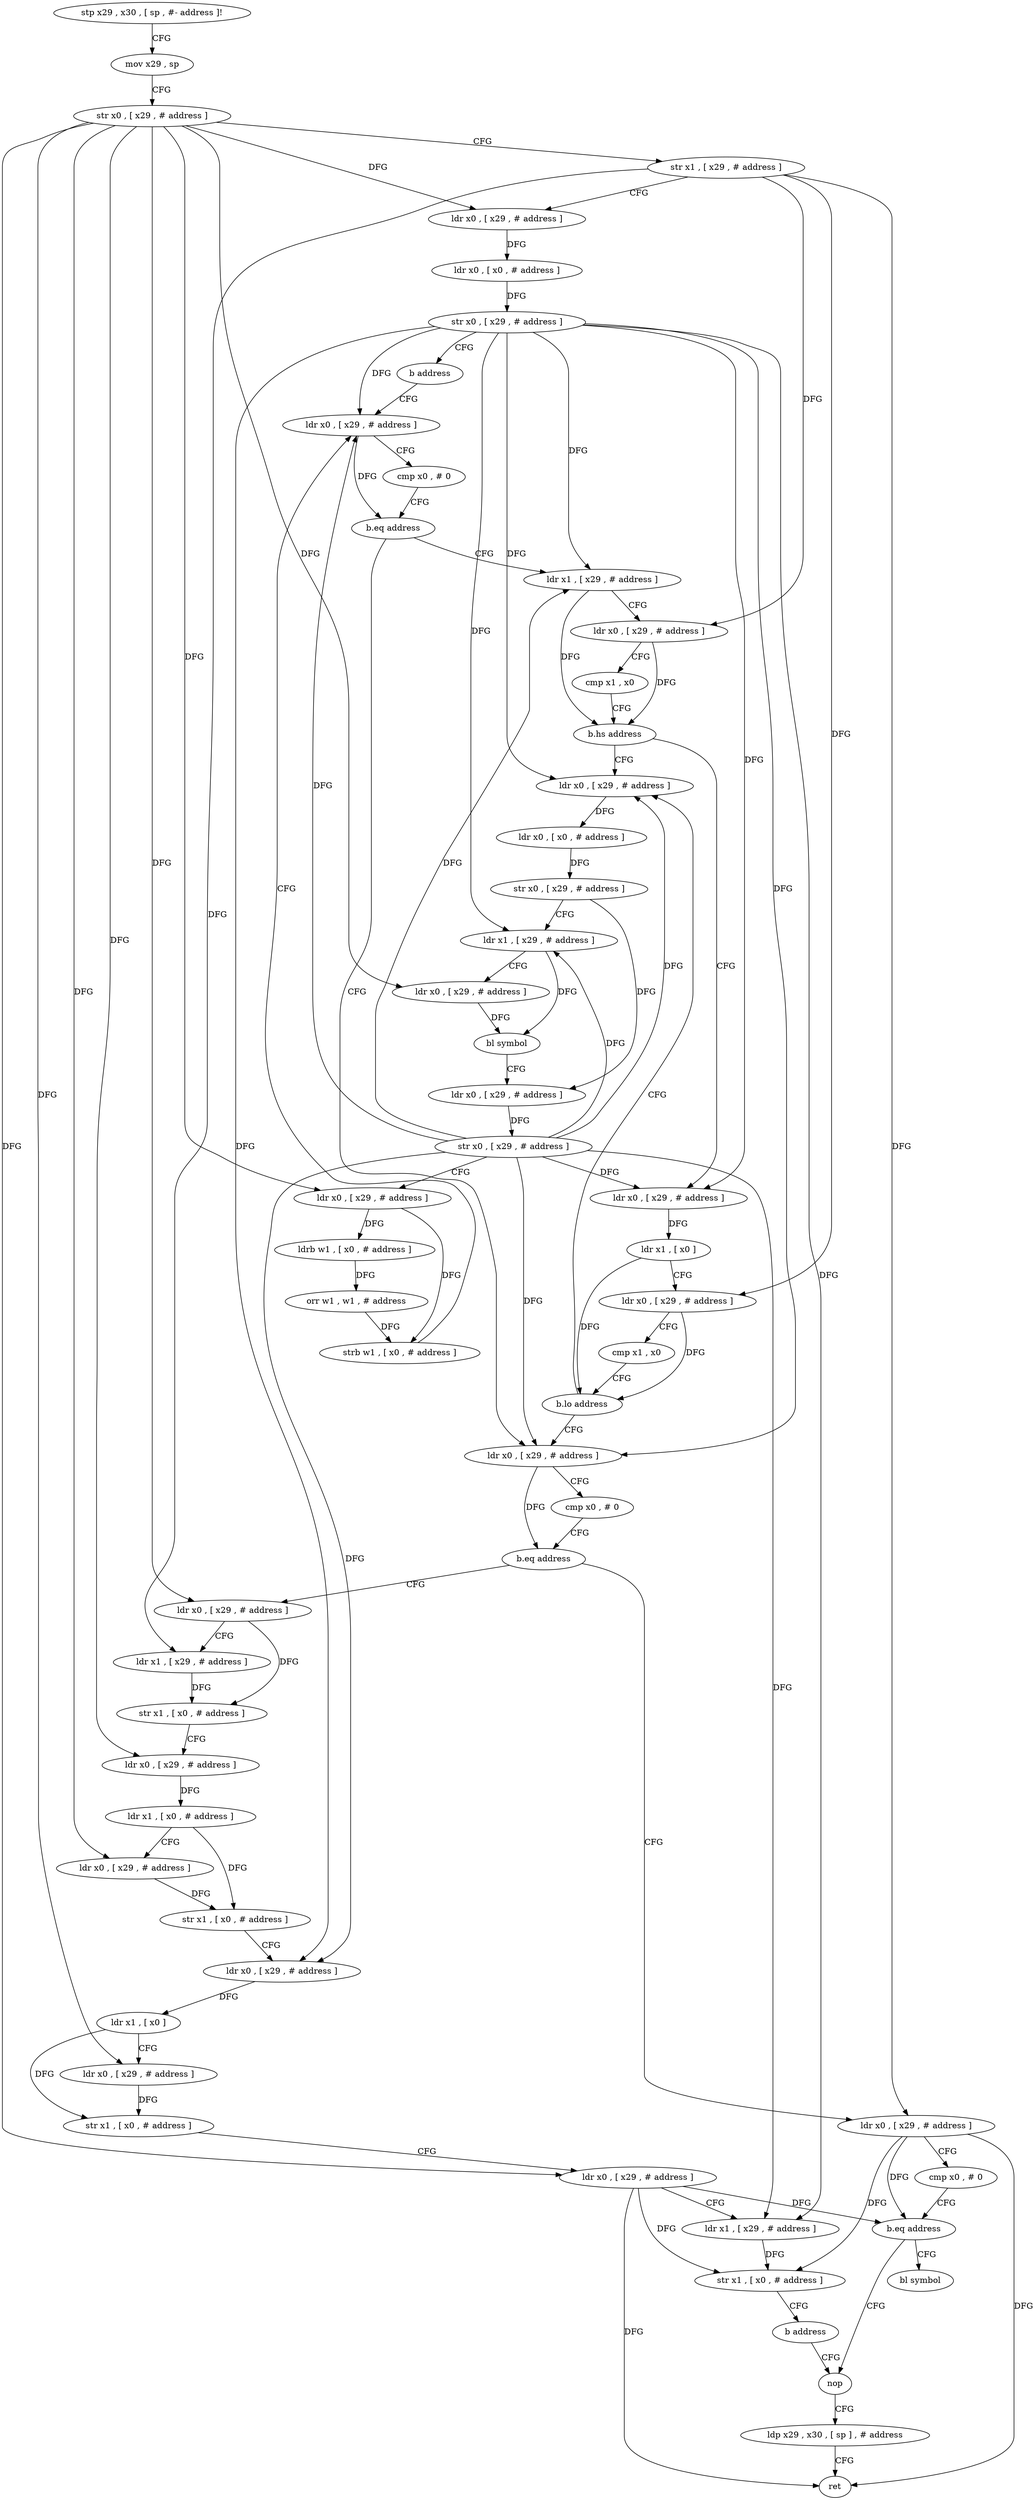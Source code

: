 digraph "func" {
"246008" [label = "stp x29 , x30 , [ sp , #- address ]!" ]
"246012" [label = "mov x29 , sp" ]
"246016" [label = "str x0 , [ x29 , # address ]" ]
"246020" [label = "str x1 , [ x29 , # address ]" ]
"246024" [label = "ldr x0 , [ x29 , # address ]" ]
"246028" [label = "ldr x0 , [ x0 , # address ]" ]
"246032" [label = "str x0 , [ x29 , # address ]" ]
"246036" [label = "b address" ]
"246088" [label = "ldr x0 , [ x29 , # address ]" ]
"246092" [label = "cmp x0 , # 0" ]
"246096" [label = "b.eq address" ]
"246136" [label = "ldr x0 , [ x29 , # address ]" ]
"246100" [label = "ldr x1 , [ x29 , # address ]" ]
"246140" [label = "cmp x0 , # 0" ]
"246144" [label = "b.eq address" ]
"246208" [label = "ldr x0 , [ x29 , # address ]" ]
"246148" [label = "ldr x0 , [ x29 , # address ]" ]
"246104" [label = "ldr x0 , [ x29 , # address ]" ]
"246108" [label = "cmp x1 , x0" ]
"246112" [label = "b.hs address" ]
"246040" [label = "ldr x0 , [ x29 , # address ]" ]
"246116" [label = "ldr x0 , [ x29 , # address ]" ]
"246212" [label = "cmp x0 , # 0" ]
"246216" [label = "b.eq address" ]
"246224" [label = "nop" ]
"246220" [label = "bl symbol" ]
"246152" [label = "ldr x1 , [ x29 , # address ]" ]
"246156" [label = "str x1 , [ x0 , # address ]" ]
"246160" [label = "ldr x0 , [ x29 , # address ]" ]
"246164" [label = "ldr x1 , [ x0 , # address ]" ]
"246168" [label = "ldr x0 , [ x29 , # address ]" ]
"246172" [label = "str x1 , [ x0 , # address ]" ]
"246176" [label = "ldr x0 , [ x29 , # address ]" ]
"246180" [label = "ldr x1 , [ x0 ]" ]
"246184" [label = "ldr x0 , [ x29 , # address ]" ]
"246188" [label = "str x1 , [ x0 , # address ]" ]
"246192" [label = "ldr x0 , [ x29 , # address ]" ]
"246196" [label = "ldr x1 , [ x29 , # address ]" ]
"246200" [label = "str x1 , [ x0 , # address ]" ]
"246204" [label = "b address" ]
"246044" [label = "ldr x0 , [ x0 , # address ]" ]
"246048" [label = "str x0 , [ x29 , # address ]" ]
"246052" [label = "ldr x1 , [ x29 , # address ]" ]
"246056" [label = "ldr x0 , [ x29 , # address ]" ]
"246060" [label = "bl symbol" ]
"246064" [label = "ldr x0 , [ x29 , # address ]" ]
"246068" [label = "str x0 , [ x29 , # address ]" ]
"246072" [label = "ldr x0 , [ x29 , # address ]" ]
"246076" [label = "ldrb w1 , [ x0 , # address ]" ]
"246080" [label = "orr w1 , w1 , # address" ]
"246084" [label = "strb w1 , [ x0 , # address ]" ]
"246120" [label = "ldr x1 , [ x0 ]" ]
"246124" [label = "ldr x0 , [ x29 , # address ]" ]
"246128" [label = "cmp x1 , x0" ]
"246132" [label = "b.lo address" ]
"246228" [label = "ldp x29 , x30 , [ sp ] , # address" ]
"246232" [label = "ret" ]
"246008" -> "246012" [ label = "CFG" ]
"246012" -> "246016" [ label = "CFG" ]
"246016" -> "246020" [ label = "CFG" ]
"246016" -> "246024" [ label = "DFG" ]
"246016" -> "246148" [ label = "DFG" ]
"246016" -> "246160" [ label = "DFG" ]
"246016" -> "246168" [ label = "DFG" ]
"246016" -> "246184" [ label = "DFG" ]
"246016" -> "246192" [ label = "DFG" ]
"246016" -> "246056" [ label = "DFG" ]
"246016" -> "246072" [ label = "DFG" ]
"246020" -> "246024" [ label = "CFG" ]
"246020" -> "246104" [ label = "DFG" ]
"246020" -> "246208" [ label = "DFG" ]
"246020" -> "246152" [ label = "DFG" ]
"246020" -> "246124" [ label = "DFG" ]
"246024" -> "246028" [ label = "DFG" ]
"246028" -> "246032" [ label = "DFG" ]
"246032" -> "246036" [ label = "CFG" ]
"246032" -> "246088" [ label = "DFG" ]
"246032" -> "246136" [ label = "DFG" ]
"246032" -> "246100" [ label = "DFG" ]
"246032" -> "246176" [ label = "DFG" ]
"246032" -> "246196" [ label = "DFG" ]
"246032" -> "246040" [ label = "DFG" ]
"246032" -> "246052" [ label = "DFG" ]
"246032" -> "246116" [ label = "DFG" ]
"246036" -> "246088" [ label = "CFG" ]
"246088" -> "246092" [ label = "CFG" ]
"246088" -> "246096" [ label = "DFG" ]
"246092" -> "246096" [ label = "CFG" ]
"246096" -> "246136" [ label = "CFG" ]
"246096" -> "246100" [ label = "CFG" ]
"246136" -> "246140" [ label = "CFG" ]
"246136" -> "246144" [ label = "DFG" ]
"246100" -> "246104" [ label = "CFG" ]
"246100" -> "246112" [ label = "DFG" ]
"246140" -> "246144" [ label = "CFG" ]
"246144" -> "246208" [ label = "CFG" ]
"246144" -> "246148" [ label = "CFG" ]
"246208" -> "246212" [ label = "CFG" ]
"246208" -> "246216" [ label = "DFG" ]
"246208" -> "246200" [ label = "DFG" ]
"246208" -> "246232" [ label = "DFG" ]
"246148" -> "246152" [ label = "CFG" ]
"246148" -> "246156" [ label = "DFG" ]
"246104" -> "246108" [ label = "CFG" ]
"246104" -> "246112" [ label = "DFG" ]
"246108" -> "246112" [ label = "CFG" ]
"246112" -> "246040" [ label = "CFG" ]
"246112" -> "246116" [ label = "CFG" ]
"246040" -> "246044" [ label = "DFG" ]
"246116" -> "246120" [ label = "DFG" ]
"246212" -> "246216" [ label = "CFG" ]
"246216" -> "246224" [ label = "CFG" ]
"246216" -> "246220" [ label = "CFG" ]
"246224" -> "246228" [ label = "CFG" ]
"246152" -> "246156" [ label = "DFG" ]
"246156" -> "246160" [ label = "CFG" ]
"246160" -> "246164" [ label = "DFG" ]
"246164" -> "246168" [ label = "CFG" ]
"246164" -> "246172" [ label = "DFG" ]
"246168" -> "246172" [ label = "DFG" ]
"246172" -> "246176" [ label = "CFG" ]
"246176" -> "246180" [ label = "DFG" ]
"246180" -> "246184" [ label = "CFG" ]
"246180" -> "246188" [ label = "DFG" ]
"246184" -> "246188" [ label = "DFG" ]
"246188" -> "246192" [ label = "CFG" ]
"246192" -> "246196" [ label = "CFG" ]
"246192" -> "246216" [ label = "DFG" ]
"246192" -> "246200" [ label = "DFG" ]
"246192" -> "246232" [ label = "DFG" ]
"246196" -> "246200" [ label = "DFG" ]
"246200" -> "246204" [ label = "CFG" ]
"246204" -> "246224" [ label = "CFG" ]
"246044" -> "246048" [ label = "DFG" ]
"246048" -> "246052" [ label = "CFG" ]
"246048" -> "246064" [ label = "DFG" ]
"246052" -> "246056" [ label = "CFG" ]
"246052" -> "246060" [ label = "DFG" ]
"246056" -> "246060" [ label = "DFG" ]
"246060" -> "246064" [ label = "CFG" ]
"246064" -> "246068" [ label = "DFG" ]
"246068" -> "246072" [ label = "CFG" ]
"246068" -> "246088" [ label = "DFG" ]
"246068" -> "246136" [ label = "DFG" ]
"246068" -> "246100" [ label = "DFG" ]
"246068" -> "246176" [ label = "DFG" ]
"246068" -> "246196" [ label = "DFG" ]
"246068" -> "246040" [ label = "DFG" ]
"246068" -> "246052" [ label = "DFG" ]
"246068" -> "246116" [ label = "DFG" ]
"246072" -> "246076" [ label = "DFG" ]
"246072" -> "246084" [ label = "DFG" ]
"246076" -> "246080" [ label = "DFG" ]
"246080" -> "246084" [ label = "DFG" ]
"246084" -> "246088" [ label = "CFG" ]
"246120" -> "246124" [ label = "CFG" ]
"246120" -> "246132" [ label = "DFG" ]
"246124" -> "246128" [ label = "CFG" ]
"246124" -> "246132" [ label = "DFG" ]
"246128" -> "246132" [ label = "CFG" ]
"246132" -> "246040" [ label = "CFG" ]
"246132" -> "246136" [ label = "CFG" ]
"246228" -> "246232" [ label = "CFG" ]
}
